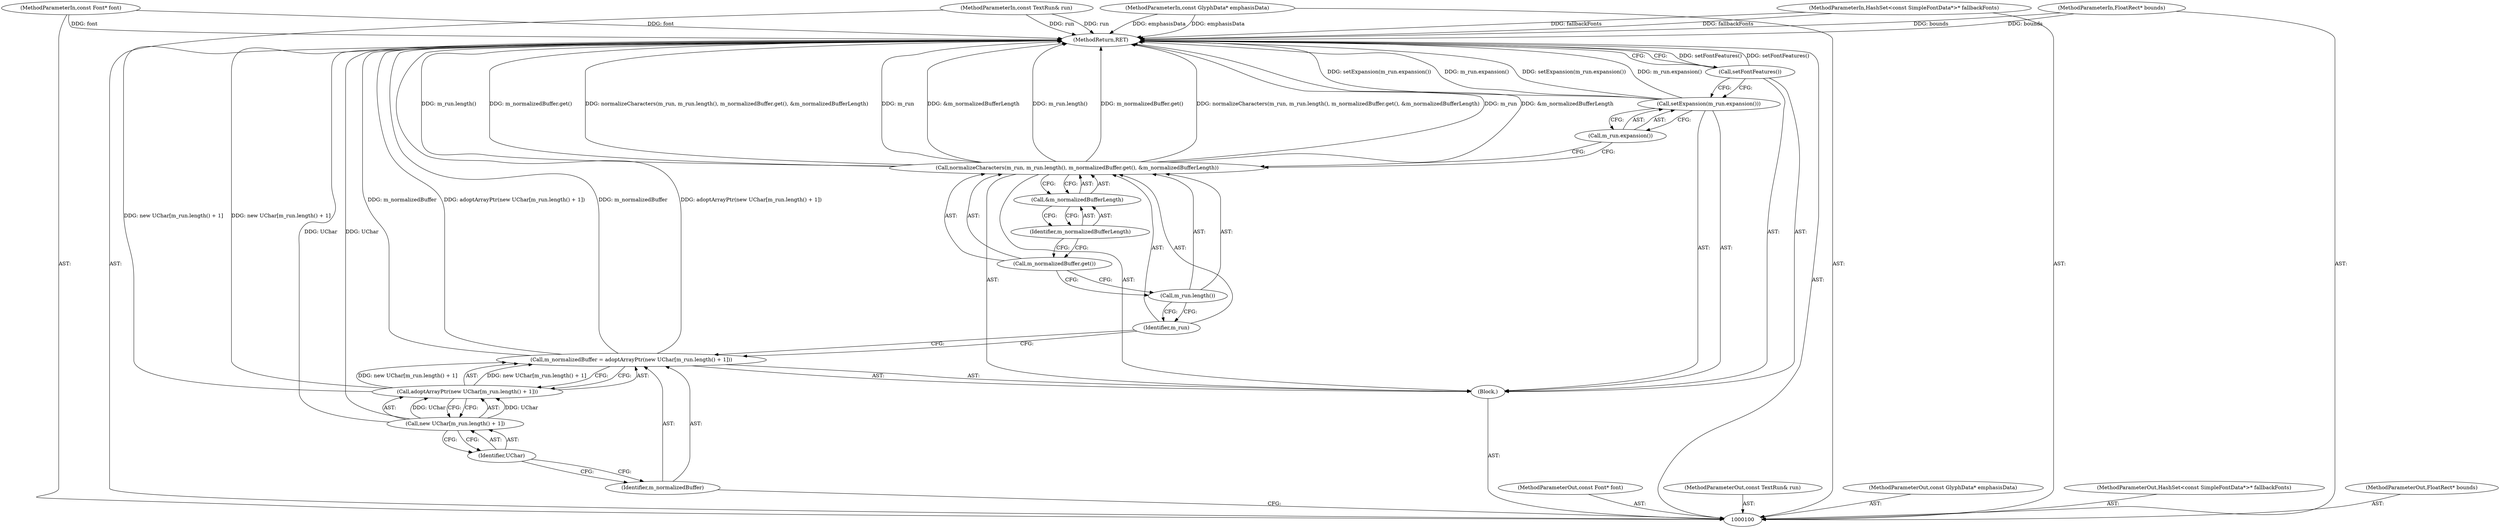 digraph "0_Chrome_d8fccaec4e73a9120074293c1997f963f810c9dd" {
"1000121" [label="(MethodReturn,RET)"];
"1000101" [label="(MethodParameterIn,const Font* font)"];
"1000171" [label="(MethodParameterOut,const Font* font)"];
"1000102" [label="(MethodParameterIn,const TextRun& run)"];
"1000172" [label="(MethodParameterOut,const TextRun& run)"];
"1000103" [label="(MethodParameterIn,const GlyphData* emphasisData)"];
"1000173" [label="(MethodParameterOut,const GlyphData* emphasisData)"];
"1000106" [label="(Block,)"];
"1000109" [label="(Call,adoptArrayPtr(new UChar[m_run.length() + 1]))"];
"1000110" [label="(Call,new UChar[m_run.length() + 1])"];
"1000111" [label="(Identifier,UChar)"];
"1000107" [label="(Call,m_normalizedBuffer = adoptArrayPtr(new UChar[m_run.length() + 1]))"];
"1000108" [label="(Identifier,m_normalizedBuffer)"];
"1000113" [label="(Identifier,m_run)"];
"1000114" [label="(Call,m_run.length())"];
"1000115" [label="(Call,m_normalizedBuffer.get())"];
"1000112" [label="(Call,normalizeCharacters(m_run, m_run.length(), m_normalizedBuffer.get(), &m_normalizedBufferLength))"];
"1000116" [label="(Call,&m_normalizedBufferLength)"];
"1000117" [label="(Identifier,m_normalizedBufferLength)"];
"1000119" [label="(Call,m_run.expansion())"];
"1000118" [label="(Call,setExpansion(m_run.expansion()))"];
"1000120" [label="(Call,setFontFeatures())"];
"1000104" [label="(MethodParameterIn,HashSet<const SimpleFontData*>* fallbackFonts)"];
"1000174" [label="(MethodParameterOut,HashSet<const SimpleFontData*>* fallbackFonts)"];
"1000105" [label="(MethodParameterIn,FloatRect* bounds)"];
"1000175" [label="(MethodParameterOut,FloatRect* bounds)"];
"1000121" -> "1000100"  [label="AST: "];
"1000121" -> "1000120"  [label="CFG: "];
"1000107" -> "1000121"  [label="DDG: m_normalizedBuffer"];
"1000107" -> "1000121"  [label="DDG: adoptArrayPtr(new UChar[m_run.length() + 1])"];
"1000104" -> "1000121"  [label="DDG: fallbackFonts"];
"1000105" -> "1000121"  [label="DDG: bounds"];
"1000112" -> "1000121"  [label="DDG: m_run.length()"];
"1000112" -> "1000121"  [label="DDG: m_normalizedBuffer.get()"];
"1000112" -> "1000121"  [label="DDG: normalizeCharacters(m_run, m_run.length(), m_normalizedBuffer.get(), &m_normalizedBufferLength)"];
"1000112" -> "1000121"  [label="DDG: m_run"];
"1000112" -> "1000121"  [label="DDG: &m_normalizedBufferLength"];
"1000103" -> "1000121"  [label="DDG: emphasisData"];
"1000118" -> "1000121"  [label="DDG: setExpansion(m_run.expansion())"];
"1000118" -> "1000121"  [label="DDG: m_run.expansion()"];
"1000102" -> "1000121"  [label="DDG: run"];
"1000101" -> "1000121"  [label="DDG: font"];
"1000109" -> "1000121"  [label="DDG: new UChar[m_run.length() + 1]"];
"1000120" -> "1000121"  [label="DDG: setFontFeatures()"];
"1000110" -> "1000121"  [label="DDG: UChar"];
"1000101" -> "1000100"  [label="AST: "];
"1000101" -> "1000121"  [label="DDG: font"];
"1000171" -> "1000100"  [label="AST: "];
"1000102" -> "1000100"  [label="AST: "];
"1000102" -> "1000121"  [label="DDG: run"];
"1000172" -> "1000100"  [label="AST: "];
"1000103" -> "1000100"  [label="AST: "];
"1000103" -> "1000121"  [label="DDG: emphasisData"];
"1000173" -> "1000100"  [label="AST: "];
"1000106" -> "1000100"  [label="AST: "];
"1000107" -> "1000106"  [label="AST: "];
"1000112" -> "1000106"  [label="AST: "];
"1000118" -> "1000106"  [label="AST: "];
"1000120" -> "1000106"  [label="AST: "];
"1000109" -> "1000107"  [label="AST: "];
"1000109" -> "1000110"  [label="CFG: "];
"1000110" -> "1000109"  [label="AST: "];
"1000107" -> "1000109"  [label="CFG: "];
"1000109" -> "1000121"  [label="DDG: new UChar[m_run.length() + 1]"];
"1000109" -> "1000107"  [label="DDG: new UChar[m_run.length() + 1]"];
"1000110" -> "1000109"  [label="DDG: UChar"];
"1000110" -> "1000109"  [label="AST: "];
"1000110" -> "1000111"  [label="CFG: "];
"1000111" -> "1000110"  [label="AST: "];
"1000109" -> "1000110"  [label="CFG: "];
"1000110" -> "1000121"  [label="DDG: UChar"];
"1000110" -> "1000109"  [label="DDG: UChar"];
"1000111" -> "1000110"  [label="AST: "];
"1000111" -> "1000108"  [label="CFG: "];
"1000110" -> "1000111"  [label="CFG: "];
"1000107" -> "1000106"  [label="AST: "];
"1000107" -> "1000109"  [label="CFG: "];
"1000108" -> "1000107"  [label="AST: "];
"1000109" -> "1000107"  [label="AST: "];
"1000113" -> "1000107"  [label="CFG: "];
"1000107" -> "1000121"  [label="DDG: m_normalizedBuffer"];
"1000107" -> "1000121"  [label="DDG: adoptArrayPtr(new UChar[m_run.length() + 1])"];
"1000109" -> "1000107"  [label="DDG: new UChar[m_run.length() + 1]"];
"1000108" -> "1000107"  [label="AST: "];
"1000108" -> "1000100"  [label="CFG: "];
"1000111" -> "1000108"  [label="CFG: "];
"1000113" -> "1000112"  [label="AST: "];
"1000113" -> "1000107"  [label="CFG: "];
"1000114" -> "1000113"  [label="CFG: "];
"1000114" -> "1000112"  [label="AST: "];
"1000114" -> "1000113"  [label="CFG: "];
"1000115" -> "1000114"  [label="CFG: "];
"1000115" -> "1000112"  [label="AST: "];
"1000115" -> "1000114"  [label="CFG: "];
"1000117" -> "1000115"  [label="CFG: "];
"1000112" -> "1000106"  [label="AST: "];
"1000112" -> "1000116"  [label="CFG: "];
"1000113" -> "1000112"  [label="AST: "];
"1000114" -> "1000112"  [label="AST: "];
"1000115" -> "1000112"  [label="AST: "];
"1000116" -> "1000112"  [label="AST: "];
"1000119" -> "1000112"  [label="CFG: "];
"1000112" -> "1000121"  [label="DDG: m_run.length()"];
"1000112" -> "1000121"  [label="DDG: m_normalizedBuffer.get()"];
"1000112" -> "1000121"  [label="DDG: normalizeCharacters(m_run, m_run.length(), m_normalizedBuffer.get(), &m_normalizedBufferLength)"];
"1000112" -> "1000121"  [label="DDG: m_run"];
"1000112" -> "1000121"  [label="DDG: &m_normalizedBufferLength"];
"1000116" -> "1000112"  [label="AST: "];
"1000116" -> "1000117"  [label="CFG: "];
"1000117" -> "1000116"  [label="AST: "];
"1000112" -> "1000116"  [label="CFG: "];
"1000117" -> "1000116"  [label="AST: "];
"1000117" -> "1000115"  [label="CFG: "];
"1000116" -> "1000117"  [label="CFG: "];
"1000119" -> "1000118"  [label="AST: "];
"1000119" -> "1000112"  [label="CFG: "];
"1000118" -> "1000119"  [label="CFG: "];
"1000118" -> "1000106"  [label="AST: "];
"1000118" -> "1000119"  [label="CFG: "];
"1000119" -> "1000118"  [label="AST: "];
"1000120" -> "1000118"  [label="CFG: "];
"1000118" -> "1000121"  [label="DDG: setExpansion(m_run.expansion())"];
"1000118" -> "1000121"  [label="DDG: m_run.expansion()"];
"1000120" -> "1000106"  [label="AST: "];
"1000120" -> "1000118"  [label="CFG: "];
"1000121" -> "1000120"  [label="CFG: "];
"1000120" -> "1000121"  [label="DDG: setFontFeatures()"];
"1000104" -> "1000100"  [label="AST: "];
"1000104" -> "1000121"  [label="DDG: fallbackFonts"];
"1000174" -> "1000100"  [label="AST: "];
"1000105" -> "1000100"  [label="AST: "];
"1000105" -> "1000121"  [label="DDG: bounds"];
"1000175" -> "1000100"  [label="AST: "];
}
